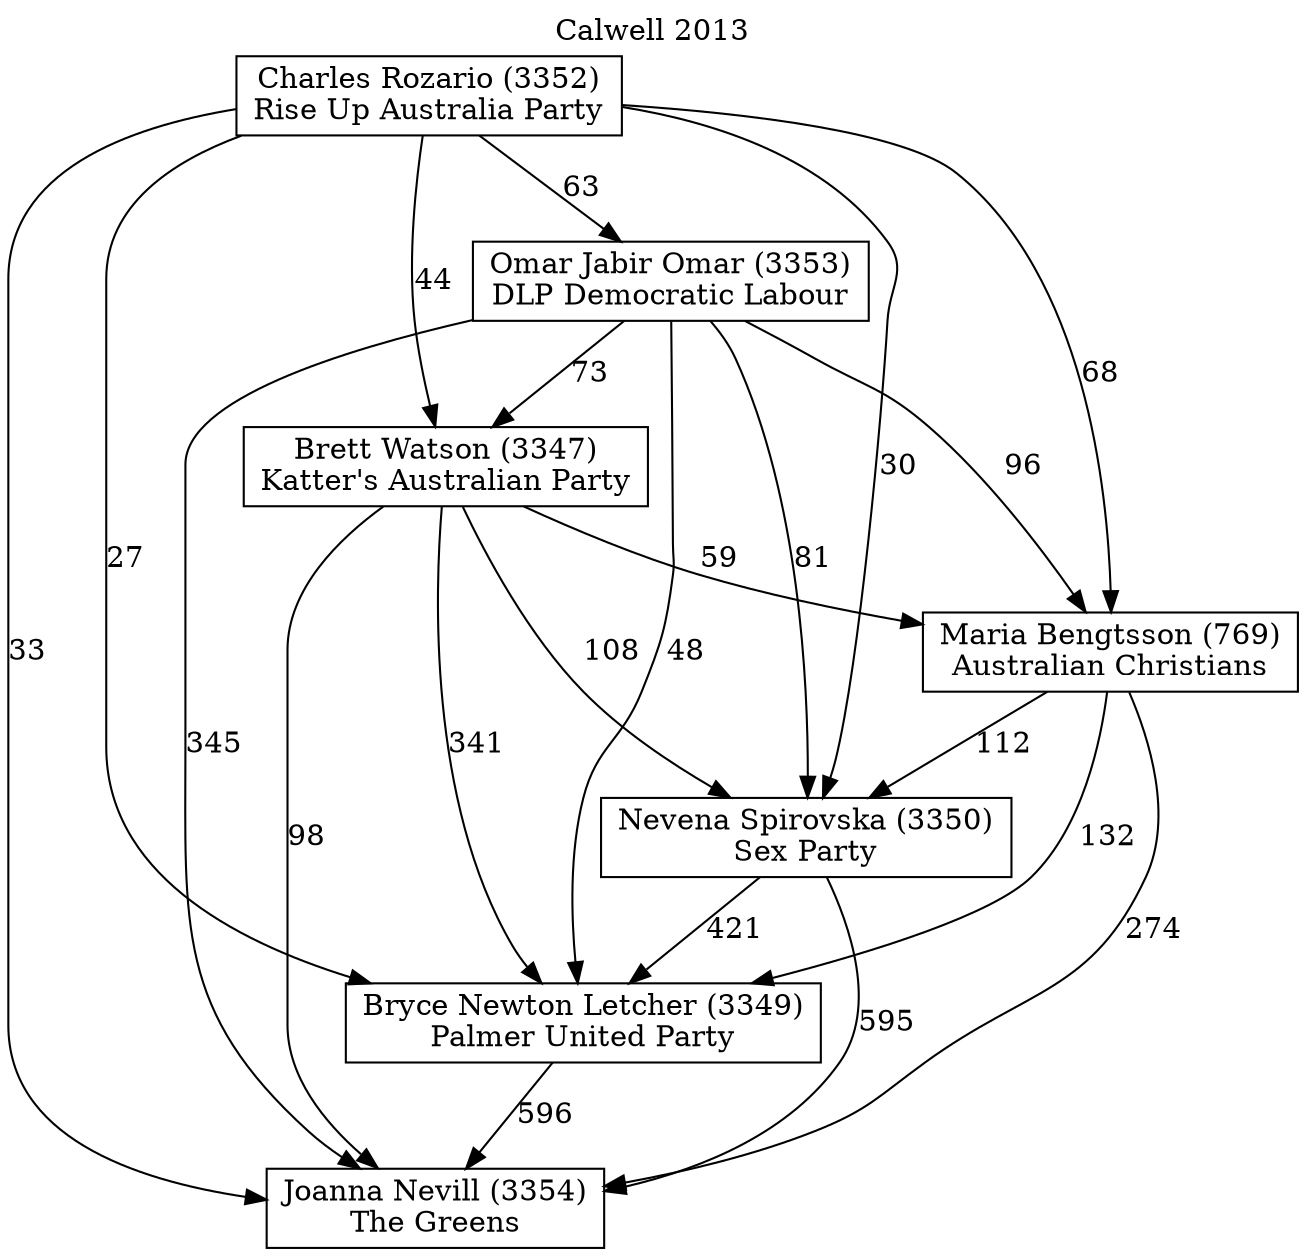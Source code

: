 // House preference flow
digraph "Joanna Nevill (3354)_Calwell_2013" {
	graph [label="Calwell 2013" labelloc=t mclimit=10]
	node [shape=box]
	"Brett Watson (3347)" [label="Brett Watson (3347)
Katter's Australian Party"]
	"Bryce Newton Letcher (3349)" [label="Bryce Newton Letcher (3349)
Palmer United Party"]
	"Charles Rozario (3352)" [label="Charles Rozario (3352)
Rise Up Australia Party"]
	"Joanna Nevill (3354)" [label="Joanna Nevill (3354)
The Greens"]
	"Maria Bengtsson (769)" [label="Maria Bengtsson (769)
Australian Christians"]
	"Nevena Spirovska (3350)" [label="Nevena Spirovska (3350)
Sex Party"]
	"Omar Jabir Omar (3353)" [label="Omar Jabir Omar (3353)
DLP Democratic Labour"]
	"Brett Watson (3347)" -> "Bryce Newton Letcher (3349)" [label=341]
	"Brett Watson (3347)" -> "Joanna Nevill (3354)" [label=98]
	"Brett Watson (3347)" -> "Maria Bengtsson (769)" [label=59]
	"Brett Watson (3347)" -> "Nevena Spirovska (3350)" [label=108]
	"Bryce Newton Letcher (3349)" -> "Joanna Nevill (3354)" [label=596]
	"Charles Rozario (3352)" -> "Brett Watson (3347)" [label=44]
	"Charles Rozario (3352)" -> "Bryce Newton Letcher (3349)" [label=27]
	"Charles Rozario (3352)" -> "Joanna Nevill (3354)" [label=33]
	"Charles Rozario (3352)" -> "Maria Bengtsson (769)" [label=68]
	"Charles Rozario (3352)" -> "Nevena Spirovska (3350)" [label=30]
	"Charles Rozario (3352)" -> "Omar Jabir Omar (3353)" [label=63]
	"Maria Bengtsson (769)" -> "Bryce Newton Letcher (3349)" [label=132]
	"Maria Bengtsson (769)" -> "Joanna Nevill (3354)" [label=274]
	"Maria Bengtsson (769)" -> "Nevena Spirovska (3350)" [label=112]
	"Nevena Spirovska (3350)" -> "Bryce Newton Letcher (3349)" [label=421]
	"Nevena Spirovska (3350)" -> "Joanna Nevill (3354)" [label=595]
	"Omar Jabir Omar (3353)" -> "Brett Watson (3347)" [label=73]
	"Omar Jabir Omar (3353)" -> "Bryce Newton Letcher (3349)" [label=48]
	"Omar Jabir Omar (3353)" -> "Joanna Nevill (3354)" [label=345]
	"Omar Jabir Omar (3353)" -> "Maria Bengtsson (769)" [label=96]
	"Omar Jabir Omar (3353)" -> "Nevena Spirovska (3350)" [label=81]
}
